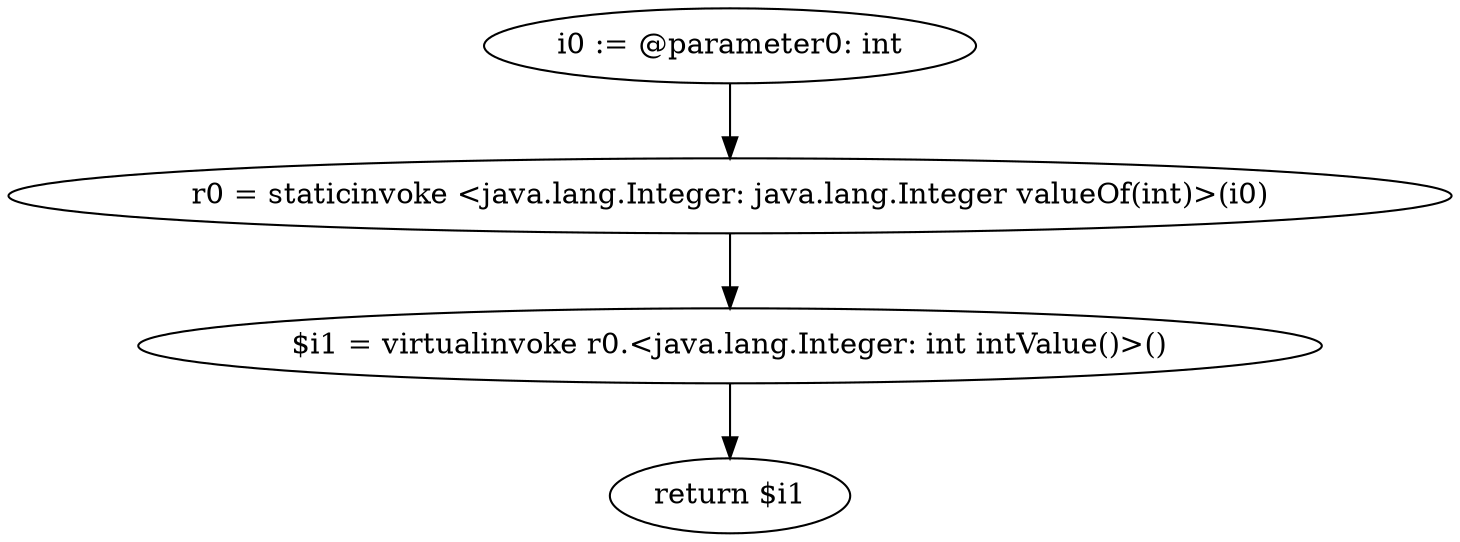 digraph "unitGraph" {
    "i0 := @parameter0: int"
    "r0 = staticinvoke <java.lang.Integer: java.lang.Integer valueOf(int)>(i0)"
    "$i1 = virtualinvoke r0.<java.lang.Integer: int intValue()>()"
    "return $i1"
    "i0 := @parameter0: int"->"r0 = staticinvoke <java.lang.Integer: java.lang.Integer valueOf(int)>(i0)";
    "r0 = staticinvoke <java.lang.Integer: java.lang.Integer valueOf(int)>(i0)"->"$i1 = virtualinvoke r0.<java.lang.Integer: int intValue()>()";
    "$i1 = virtualinvoke r0.<java.lang.Integer: int intValue()>()"->"return $i1";
}
